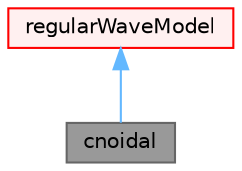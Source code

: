 digraph "cnoidal"
{
 // LATEX_PDF_SIZE
  bgcolor="transparent";
  edge [fontname=Helvetica,fontsize=10,labelfontname=Helvetica,labelfontsize=10];
  node [fontname=Helvetica,fontsize=10,shape=box,height=0.2,width=0.4];
  Node1 [id="Node000001",label="cnoidal",height=0.2,width=0.4,color="gray40", fillcolor="grey60", style="filled", fontcolor="black",tooltip="Cnoidal wave model."];
  Node2 -> Node1 [id="edge1_Node000001_Node000002",dir="back",color="steelblue1",style="solid",tooltip=" "];
  Node2 [id="Node000002",label="regularWaveModel",height=0.2,width=0.4,color="red", fillcolor="#FFF0F0", style="filled",URL="$classFoam_1_1waveModels_1_1regularWaveModel.html",tooltip=" "];
}
